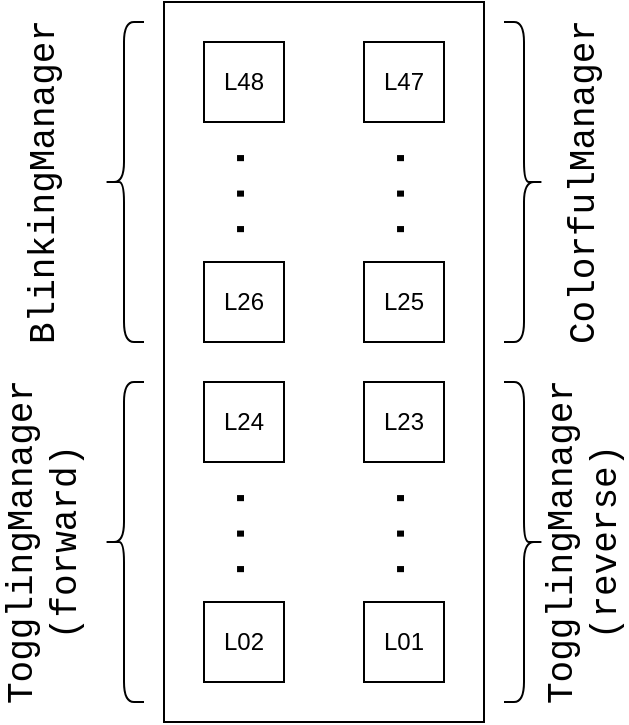 <mxfile version="12.1.4" type="device" pages="1"><diagram id="aKOj_KjDdamx_cSEChgV" name="Page-1"><mxGraphModel dx="739" dy="657" grid="1" gridSize="10" guides="1" tooltips="1" connect="1" arrows="1" fold="1" page="1" pageScale="1" pageWidth="850" pageHeight="1100" math="0" shadow="0"><root><mxCell id="0"/><mxCell id="1" parent="0"/><mxCell id="KeKDzpX5XJV048HNbCK9-1" value="" style="rounded=0;whiteSpace=wrap;html=1;" parent="1" vertex="1"><mxGeometry x="160" y="40" width="160" height="360" as="geometry"/></mxCell><mxCell id="KeKDzpX5XJV048HNbCK9-6" value="L25" style="rounded=0;whiteSpace=wrap;html=1;" parent="1" vertex="1"><mxGeometry x="260" y="170" width="40" height="40" as="geometry"/></mxCell><mxCell id="KeKDzpX5XJV048HNbCK9-7" value="L26" style="rounded=0;whiteSpace=wrap;html=1;" parent="1" vertex="1"><mxGeometry x="180" y="170" width="40" height="40" as="geometry"/></mxCell><mxCell id="KeKDzpX5XJV048HNbCK9-8" value="L47" style="rounded=0;whiteSpace=wrap;html=1;" parent="1" vertex="1"><mxGeometry x="260" y="60" width="40" height="40" as="geometry"/></mxCell><mxCell id="KeKDzpX5XJV048HNbCK9-9" value="L48" style="rounded=0;whiteSpace=wrap;html=1;" parent="1" vertex="1"><mxGeometry x="180" y="60" width="40" height="40" as="geometry"/></mxCell><mxCell id="KeKDzpX5XJV048HNbCK9-10" value=". . ." style="text;html=1;resizable=0;points=[];autosize=1;align=left;verticalAlign=bottom;spacingTop=-4;fontSize=32;horizontal=0;" parent="1" vertex="1"><mxGeometry x="180" y="140" width="30" height="20" as="geometry"/></mxCell><mxCell id="KeKDzpX5XJV048HNbCK9-11" value=". . ." style="text;html=1;resizable=0;points=[];autosize=1;align=left;verticalAlign=bottom;spacingTop=-4;fontSize=32;horizontal=0;" parent="1" vertex="1"><mxGeometry x="260" y="140" width="30" height="20" as="geometry"/></mxCell><mxCell id="vSSz-rdYq_VpmvrD7smG-1" value="L01" style="rounded=0;whiteSpace=wrap;html=1;" parent="1" vertex="1"><mxGeometry x="260" y="340" width="40" height="40" as="geometry"/></mxCell><mxCell id="vSSz-rdYq_VpmvrD7smG-2" value="L02" style="rounded=0;whiteSpace=wrap;html=1;" parent="1" vertex="1"><mxGeometry x="180" y="340" width="40" height="40" as="geometry"/></mxCell><mxCell id="vSSz-rdYq_VpmvrD7smG-3" value="L23" style="rounded=0;whiteSpace=wrap;html=1;" parent="1" vertex="1"><mxGeometry x="260" y="230" width="40" height="40" as="geometry"/></mxCell><mxCell id="vSSz-rdYq_VpmvrD7smG-4" value="L24" style="rounded=0;whiteSpace=wrap;html=1;" parent="1" vertex="1"><mxGeometry x="180" y="230" width="40" height="40" as="geometry"/></mxCell><mxCell id="vSSz-rdYq_VpmvrD7smG-5" value=". . ." style="text;html=1;resizable=0;points=[];autosize=1;align=left;verticalAlign=bottom;spacingTop=-4;fontSize=32;horizontal=0;" parent="1" vertex="1"><mxGeometry x="180" y="310" width="30" height="20" as="geometry"/></mxCell><mxCell id="vSSz-rdYq_VpmvrD7smG-6" value=". . ." style="text;html=1;resizable=0;points=[];autosize=1;align=left;verticalAlign=bottom;spacingTop=-4;fontSize=32;horizontal=0;" parent="1" vertex="1"><mxGeometry x="260" y="310" width="30" height="20" as="geometry"/></mxCell><mxCell id="7bLOsNTVhTMnF7MQteAW-1" value="" style="shape=curlyBracket;whiteSpace=wrap;html=1;rounded=1;" parent="1" vertex="1"><mxGeometry x="130" y="230" width="20" height="160" as="geometry"/></mxCell><mxCell id="7bLOsNTVhTMnF7MQteAW-2" value="" style="shape=curlyBracket;whiteSpace=wrap;html=1;rounded=1;" parent="1" vertex="1"><mxGeometry x="130" y="50" width="20" height="160" as="geometry"/></mxCell><mxCell id="7bLOsNTVhTMnF7MQteAW-3" value="" style="shape=curlyBracket;whiteSpace=wrap;html=1;rounded=1;direction=west;" parent="1" vertex="1"><mxGeometry x="330" y="230" width="20" height="160" as="geometry"/></mxCell><mxCell id="7bLOsNTVhTMnF7MQteAW-4" value="" style="shape=curlyBracket;whiteSpace=wrap;html=1;rounded=1;direction=west;" parent="1" vertex="1"><mxGeometry x="330" y="50" width="20" height="160" as="geometry"/></mxCell><mxCell id="7bLOsNTVhTMnF7MQteAW-5" value="ColorfulManager" style="text;html=1;strokeColor=none;fillColor=none;align=center;verticalAlign=middle;whiteSpace=wrap;rounded=0;fontSize=18;horizontal=0;fontFamily=Courier New;fontStyle=0" parent="1" vertex="1"><mxGeometry x="350" y="120" width="40" height="20" as="geometry"/></mxCell><mxCell id="7bLOsNTVhTMnF7MQteAW-8" value="TogglingManager&lt;br&gt;(reverse)" style="text;html=1;strokeColor=none;fillColor=none;align=center;verticalAlign=middle;whiteSpace=wrap;rounded=0;fontSize=18;horizontal=0;fontFamily=Courier New;" parent="1" vertex="1"><mxGeometry x="350" y="300" width="40" height="20" as="geometry"/></mxCell><mxCell id="7bLOsNTVhTMnF7MQteAW-9" value="TogglingManager&lt;br&gt;(forward)" style="text;html=1;strokeColor=none;fillColor=none;align=center;verticalAlign=middle;whiteSpace=wrap;rounded=0;fontSize=18;horizontal=0;fontFamily=Courier New;" parent="1" vertex="1"><mxGeometry x="80" y="300" width="40" height="20" as="geometry"/></mxCell><mxCell id="7bLOsNTVhTMnF7MQteAW-10" value="BlinkingManager" style="text;html=1;strokeColor=none;fillColor=none;align=center;verticalAlign=middle;whiteSpace=wrap;rounded=0;fontSize=18;horizontal=0;fontFamily=Courier New;" parent="1" vertex="1"><mxGeometry x="80" y="120" width="40" height="20" as="geometry"/></mxCell></root></mxGraphModel></diagram></mxfile>